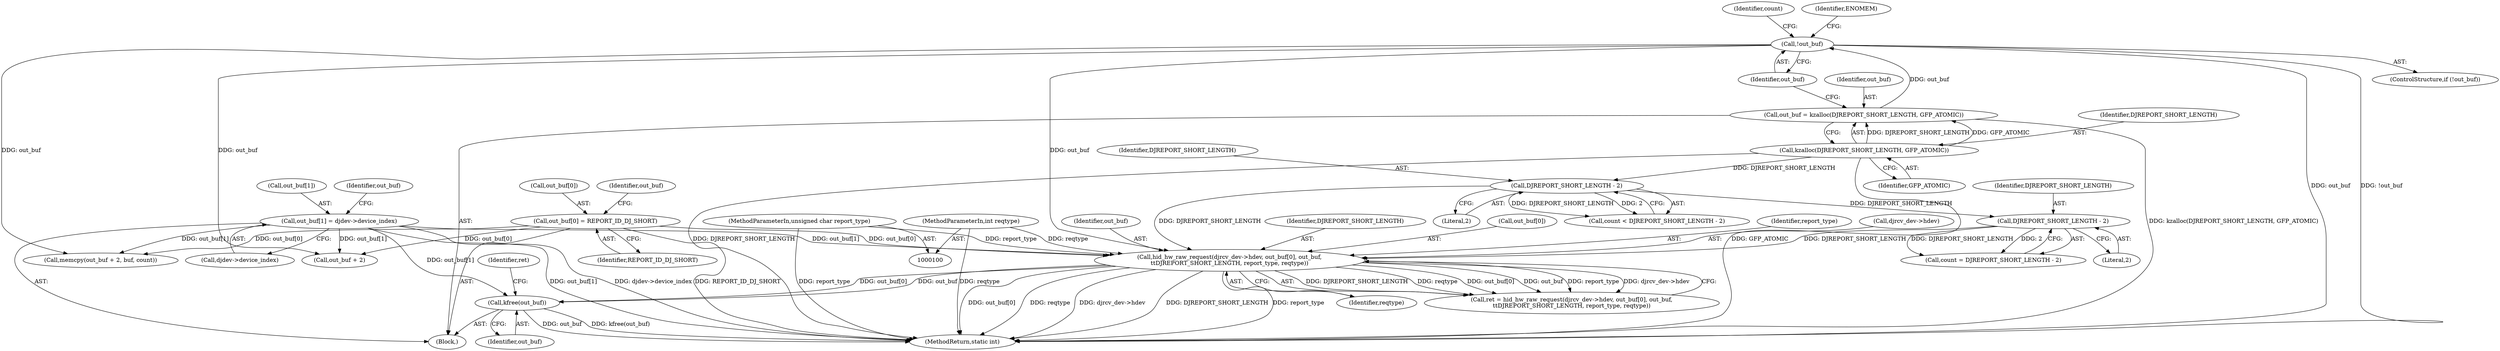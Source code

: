 digraph "1_linux_51217e69697fba92a06e07e16f55c9a52d8e8945@API" {
"1000184" [label="(Call,kfree(out_buf))"];
"1000158" [label="(Call,out_buf[1] = djdev->device_index)"];
"1000173" [label="(Call,hid_hw_raw_request(djrcv_dev->hdev, out_buf[0], out_buf,\n\t\tDJREPORT_SHORT_LENGTH, report_type, reqtype))"];
"1000153" [label="(Call,out_buf[0] = REPORT_ID_DJ_SHORT)"];
"1000137" [label="(Call,!out_buf)"];
"1000131" [label="(Call,out_buf = kzalloc(DJREPORT_SHORT_LENGTH, GFP_ATOMIC))"];
"1000133" [label="(Call,kzalloc(DJREPORT_SHORT_LENGTH, GFP_ATOMIC))"];
"1000150" [label="(Call,DJREPORT_SHORT_LENGTH - 2)"];
"1000145" [label="(Call,DJREPORT_SHORT_LENGTH - 2)"];
"1000105" [label="(MethodParameterIn,unsigned char report_type)"];
"1000106" [label="(MethodParameterIn,int reqtype)"];
"1000154" [label="(Call,out_buf[0])"];
"1000135" [label="(Identifier,GFP_ATOMIC)"];
"1000148" [label="(Call,count = DJREPORT_SHORT_LENGTH - 2)"];
"1000138" [label="(Identifier,out_buf)"];
"1000185" [label="(Identifier,out_buf)"];
"1000182" [label="(Identifier,report_type)"];
"1000174" [label="(Call,djrcv_dev->hdev)"];
"1000171" [label="(Call,ret = hid_hw_raw_request(djrcv_dev->hdev, out_buf[0], out_buf,\n\t\tDJREPORT_SHORT_LENGTH, report_type, reqtype))"];
"1000166" [label="(Call,out_buf + 2)"];
"1000152" [label="(Literal,2)"];
"1000159" [label="(Call,out_buf[1])"];
"1000162" [label="(Call,djdev->device_index)"];
"1000187" [label="(Identifier,ret)"];
"1000145" [label="(Call,DJREPORT_SHORT_LENGTH - 2)"];
"1000180" [label="(Identifier,out_buf)"];
"1000181" [label="(Identifier,DJREPORT_SHORT_LENGTH)"];
"1000151" [label="(Identifier,DJREPORT_SHORT_LENGTH)"];
"1000177" [label="(Call,out_buf[0])"];
"1000131" [label="(Call,out_buf = kzalloc(DJREPORT_SHORT_LENGTH, GFP_ATOMIC))"];
"1000153" [label="(Call,out_buf[0] = REPORT_ID_DJ_SHORT)"];
"1000144" [label="(Identifier,count)"];
"1000143" [label="(Call,count < DJREPORT_SHORT_LENGTH - 2)"];
"1000107" [label="(Block,)"];
"1000150" [label="(Call,DJREPORT_SHORT_LENGTH - 2)"];
"1000160" [label="(Identifier,out_buf)"];
"1000137" [label="(Call,!out_buf)"];
"1000173" [label="(Call,hid_hw_raw_request(djrcv_dev->hdev, out_buf[0], out_buf,\n\t\tDJREPORT_SHORT_LENGTH, report_type, reqtype))"];
"1000132" [label="(Identifier,out_buf)"];
"1000165" [label="(Call,memcpy(out_buf + 2, buf, count))"];
"1000146" [label="(Identifier,DJREPORT_SHORT_LENGTH)"];
"1000141" [label="(Identifier,ENOMEM)"];
"1000106" [label="(MethodParameterIn,int reqtype)"];
"1000105" [label="(MethodParameterIn,unsigned char report_type)"];
"1000158" [label="(Call,out_buf[1] = djdev->device_index)"];
"1000184" [label="(Call,kfree(out_buf))"];
"1000133" [label="(Call,kzalloc(DJREPORT_SHORT_LENGTH, GFP_ATOMIC))"];
"1000136" [label="(ControlStructure,if (!out_buf))"];
"1000147" [label="(Literal,2)"];
"1000167" [label="(Identifier,out_buf)"];
"1000183" [label="(Identifier,reqtype)"];
"1000157" [label="(Identifier,REPORT_ID_DJ_SHORT)"];
"1000134" [label="(Identifier,DJREPORT_SHORT_LENGTH)"];
"1000188" [label="(MethodReturn,static int)"];
"1000184" -> "1000107"  [label="AST: "];
"1000184" -> "1000185"  [label="CFG: "];
"1000185" -> "1000184"  [label="AST: "];
"1000187" -> "1000184"  [label="CFG: "];
"1000184" -> "1000188"  [label="DDG: out_buf"];
"1000184" -> "1000188"  [label="DDG: kfree(out_buf)"];
"1000158" -> "1000184"  [label="DDG: out_buf[1]"];
"1000173" -> "1000184"  [label="DDG: out_buf"];
"1000173" -> "1000184"  [label="DDG: out_buf[0]"];
"1000158" -> "1000107"  [label="AST: "];
"1000158" -> "1000162"  [label="CFG: "];
"1000159" -> "1000158"  [label="AST: "];
"1000162" -> "1000158"  [label="AST: "];
"1000167" -> "1000158"  [label="CFG: "];
"1000158" -> "1000188"  [label="DDG: djdev->device_index"];
"1000158" -> "1000188"  [label="DDG: out_buf[1]"];
"1000158" -> "1000165"  [label="DDG: out_buf[1]"];
"1000158" -> "1000166"  [label="DDG: out_buf[1]"];
"1000158" -> "1000173"  [label="DDG: out_buf[1]"];
"1000173" -> "1000171"  [label="AST: "];
"1000173" -> "1000183"  [label="CFG: "];
"1000174" -> "1000173"  [label="AST: "];
"1000177" -> "1000173"  [label="AST: "];
"1000180" -> "1000173"  [label="AST: "];
"1000181" -> "1000173"  [label="AST: "];
"1000182" -> "1000173"  [label="AST: "];
"1000183" -> "1000173"  [label="AST: "];
"1000171" -> "1000173"  [label="CFG: "];
"1000173" -> "1000188"  [label="DDG: DJREPORT_SHORT_LENGTH"];
"1000173" -> "1000188"  [label="DDG: report_type"];
"1000173" -> "1000188"  [label="DDG: out_buf[0]"];
"1000173" -> "1000188"  [label="DDG: reqtype"];
"1000173" -> "1000188"  [label="DDG: djrcv_dev->hdev"];
"1000173" -> "1000171"  [label="DDG: DJREPORT_SHORT_LENGTH"];
"1000173" -> "1000171"  [label="DDG: reqtype"];
"1000173" -> "1000171"  [label="DDG: out_buf[0]"];
"1000173" -> "1000171"  [label="DDG: out_buf"];
"1000173" -> "1000171"  [label="DDG: report_type"];
"1000173" -> "1000171"  [label="DDG: djrcv_dev->hdev"];
"1000153" -> "1000173"  [label="DDG: out_buf[0]"];
"1000137" -> "1000173"  [label="DDG: out_buf"];
"1000150" -> "1000173"  [label="DDG: DJREPORT_SHORT_LENGTH"];
"1000145" -> "1000173"  [label="DDG: DJREPORT_SHORT_LENGTH"];
"1000105" -> "1000173"  [label="DDG: report_type"];
"1000106" -> "1000173"  [label="DDG: reqtype"];
"1000153" -> "1000107"  [label="AST: "];
"1000153" -> "1000157"  [label="CFG: "];
"1000154" -> "1000153"  [label="AST: "];
"1000157" -> "1000153"  [label="AST: "];
"1000160" -> "1000153"  [label="CFG: "];
"1000153" -> "1000188"  [label="DDG: REPORT_ID_DJ_SHORT"];
"1000153" -> "1000165"  [label="DDG: out_buf[0]"];
"1000153" -> "1000166"  [label="DDG: out_buf[0]"];
"1000137" -> "1000136"  [label="AST: "];
"1000137" -> "1000138"  [label="CFG: "];
"1000138" -> "1000137"  [label="AST: "];
"1000141" -> "1000137"  [label="CFG: "];
"1000144" -> "1000137"  [label="CFG: "];
"1000137" -> "1000188"  [label="DDG: out_buf"];
"1000137" -> "1000188"  [label="DDG: !out_buf"];
"1000131" -> "1000137"  [label="DDG: out_buf"];
"1000137" -> "1000165"  [label="DDG: out_buf"];
"1000137" -> "1000166"  [label="DDG: out_buf"];
"1000131" -> "1000107"  [label="AST: "];
"1000131" -> "1000133"  [label="CFG: "];
"1000132" -> "1000131"  [label="AST: "];
"1000133" -> "1000131"  [label="AST: "];
"1000138" -> "1000131"  [label="CFG: "];
"1000131" -> "1000188"  [label="DDG: kzalloc(DJREPORT_SHORT_LENGTH, GFP_ATOMIC)"];
"1000133" -> "1000131"  [label="DDG: DJREPORT_SHORT_LENGTH"];
"1000133" -> "1000131"  [label="DDG: GFP_ATOMIC"];
"1000133" -> "1000135"  [label="CFG: "];
"1000134" -> "1000133"  [label="AST: "];
"1000135" -> "1000133"  [label="AST: "];
"1000133" -> "1000188"  [label="DDG: DJREPORT_SHORT_LENGTH"];
"1000133" -> "1000188"  [label="DDG: GFP_ATOMIC"];
"1000133" -> "1000145"  [label="DDG: DJREPORT_SHORT_LENGTH"];
"1000150" -> "1000148"  [label="AST: "];
"1000150" -> "1000152"  [label="CFG: "];
"1000151" -> "1000150"  [label="AST: "];
"1000152" -> "1000150"  [label="AST: "];
"1000148" -> "1000150"  [label="CFG: "];
"1000150" -> "1000148"  [label="DDG: DJREPORT_SHORT_LENGTH"];
"1000150" -> "1000148"  [label="DDG: 2"];
"1000145" -> "1000150"  [label="DDG: DJREPORT_SHORT_LENGTH"];
"1000145" -> "1000143"  [label="AST: "];
"1000145" -> "1000147"  [label="CFG: "];
"1000146" -> "1000145"  [label="AST: "];
"1000147" -> "1000145"  [label="AST: "];
"1000143" -> "1000145"  [label="CFG: "];
"1000145" -> "1000143"  [label="DDG: DJREPORT_SHORT_LENGTH"];
"1000145" -> "1000143"  [label="DDG: 2"];
"1000105" -> "1000100"  [label="AST: "];
"1000105" -> "1000188"  [label="DDG: report_type"];
"1000106" -> "1000100"  [label="AST: "];
"1000106" -> "1000188"  [label="DDG: reqtype"];
}
